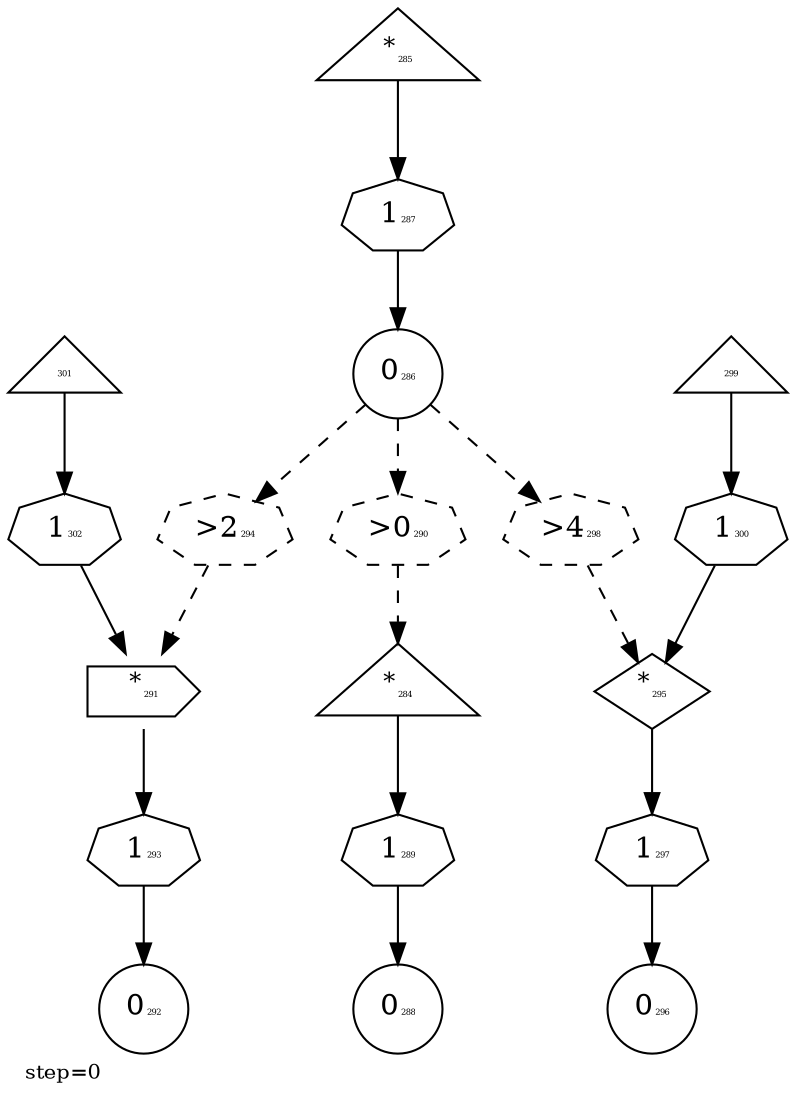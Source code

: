 digraph {
  graph  [labelloc=bottom,labeljust=left,fontsize="10",label="step=0"];
  "284" [shape=triangle,peripheries="1",label=<<SUP>*</SUP><FONT POINT-SIZE='4'>284</FONT>>,labelfontcolor=black,color=black];
  "285" [shape=triangle,peripheries="1",label=<<SUP>*</SUP><FONT POINT-SIZE='4'>285</FONT>>,labelfontcolor=black,color=black];
  "286" [shape=circle,peripheries="1",label=<0<FONT POINT-SIZE='4'>286</FONT>>,labelfontcolor=black,color=black];
  "288" [shape=circle,peripheries="1",label=<0<FONT POINT-SIZE='4'>288</FONT>>,labelfontcolor=black,color=black];
  "291" [shape=cds,peripheries="1",label=<<SUP>*</SUP><FONT POINT-SIZE='4'>291</FONT>>,labelfontcolor=black,color=black];
  "292" [shape=circle,peripheries="1",label=<0<FONT POINT-SIZE='4'>292</FONT>>,labelfontcolor=black,color=black];
  "295" [shape=diamond,peripheries="1",label=<<SUP>*</SUP><FONT POINT-SIZE='4'>295</FONT>>,labelfontcolor=black,color=black];
  "296" [shape=circle,peripheries="1",label=<0<FONT POINT-SIZE='4'>296</FONT>>,labelfontcolor=black,color=black];
  "299" [shape=triangle,peripheries="1",label=<<FONT POINT-SIZE='4'>299</FONT>>,labelfontcolor=black,color=black];
  "301" [shape=triangle,peripheries="1",label=<<FONT POINT-SIZE='4'>301</FONT>>,labelfontcolor=black,color=black];
  "287" [label=<1<FONT POINT-SIZE='4'>287</FONT>>,peripheries="1",color=black,shape=septagon];
  "285" -> "287" [color=black];
  "287" -> "286" [color=black];
  "289" [label=<1<FONT POINT-SIZE='4'>289</FONT>>,peripheries="1",color=black,shape=septagon];
  "284" -> "289" [color=black];
  "289" -> "288" [color=black];
  "293" [label=<1<FONT POINT-SIZE='4'>293</FONT>>,peripheries="1",color=black,shape=septagon];
  "291" -> "293" [color=black];
  "293" -> "292" [color=black];
  "297" [label=<1<FONT POINT-SIZE='4'>297</FONT>>,peripheries="1",color=black,shape=septagon];
  "295" -> "297" [color=black];
  "297" -> "296" [color=black];
  "300" [label=<1<FONT POINT-SIZE='4'>300</FONT>>,peripheries="1",color=black,shape=septagon];
  "299" -> "300" [color=black];
  "300" -> "295" [color=black];
  "302" [label=<1<FONT POINT-SIZE='4'>302</FONT>>,peripheries="1",color=black,shape=septagon];
  "301" -> "302" [color=black];
  "302" -> "291" [color=black];
  "290" [label=<&gt;0<FONT POINT-SIZE='4'>290</FONT>>,peripheries="1",color=black,style=dashed,shape=septagon];
  "286" -> "290" [style=dashed,color=black];
  "290" -> "284" [style=dashed,color=black];
  "294" [label=<&gt;2<FONT POINT-SIZE='4'>294</FONT>>,peripheries="1",color=black,style=dashed,shape=septagon];
  "286" -> "294" [style=dashed,color=black];
  "294" -> "291" [style=dashed,color=black];
  "298" [label=<&gt;4<FONT POINT-SIZE='4'>298</FONT>>,peripheries="1",color=black,style=dashed,shape=septagon];
  "286" -> "298" [style=dashed,color=black];
  "298" -> "295" [style=dashed,color=black];
}